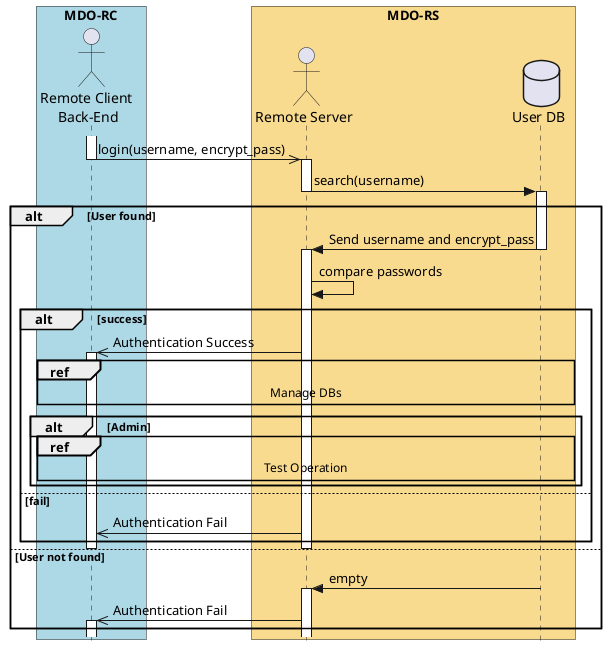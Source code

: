   @startuml
  ' ---------- SETUP ----------------
  ' strict uml style and hide footboxes
  skinparam style strictuml
  hide footbox
  ' for anchors and duration this may be required (uncomment)
  ' !pragma teoz true

  ' ---------- Declaring participants
  ' participant Participant as Foo
  
  'actor Admin
  box "MDO-RC" #LightBlue
  'boundary "UI" as UI
  'control "UI Engine" as UIE
  actor "Remote Client \nBack-End" as RC
  endbox
  box "MDO-RS" #f9db8f
  actor "Remote Server" as RS
  database "User DB" as UserDB
  endbox
  'actor "Local System" as LS
  ' entity      Entity      as Foo4
  ' database    Database    as Foo5
  ' collections Collections as Foo6
  ' queue       Queue       as Foo7

  ' async message
  '== Application start ==
  'else Authenticate User
   activate RC
   RC ->> RS : login(username, encrypt_pass)
   deactivate RC
   activate RS
   RS -> UserDB : search(username)
   deactivate RS
   alt User found
    activate UserDB
    UserDB -> RS : Send username and encrypt_pass
    deactivate UserDB
    activate RS
    RS -> RS : compare passwords
    alt success
     RS ->> RC : Authentication Success
     activate RC
      ref over RC, RS, UserDB: Manage DBs
     alt Admin
      ref over RC, RS, UserDB: Test Operation
     end
    else fail
     RS ->> RC : Authentication Fail
    end
    deactivate RS
    deactivate RC
   else User not found
    activate UserDB
    UserDB -> RS : empty
    deactivate UserDB
    activate RS
    RS ->> RC : Authentication Fail
    activate RC
   end
  'else Manage DBs
  ' ref over RC, RS, UserDB: Manage DBs
  'else Test Operation
  ' ref over RC, RS, UserDB: Test Operation
  'else Logout
  ' ref over RC, RS, UserDB: Logout
   
' =========================== ZE das couves ==============================='
'  LS -> UIE: show Image Filter view
'  UIE -> User: visual feedback
'  ref over User, GRE, UIE, LS: Image Filter
' -------
'    else Take Pic
'    LS -> UIE: show Pic view
'    UIE -> User: visual feedback
'    ref over User, GRE, UIE, LS: Picture mode
' -------
'    else Create GIF
'    LS -> UIE: show GIF view
'    UIE -> User: visual feedback
'    ref over User, GRE, UIE, LS: GIF mode
'    '' LS -> LS: process gesture \ncallback
'    '' LS -> UIE: provide output
'    '' UIE -> User: visual feedback
'    ' end alt
'    end 
' end par
'  end
		

  @enduml

